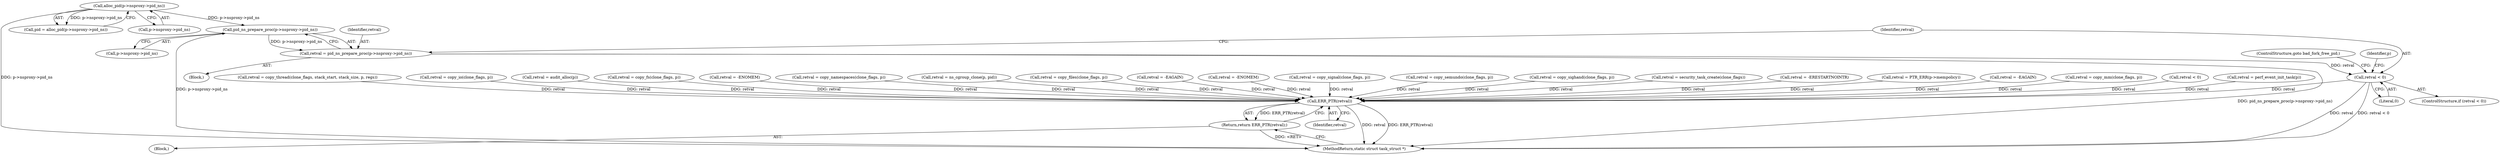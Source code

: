 digraph "0_linux_b69f2292063d2caf37ca9aec7d63ded203701bf3_1@pointer" {
"1000655" [label="(Call,pid_ns_prepare_proc(p->nsproxy->pid_ns))"];
"1000638" [label="(Call,alloc_pid(p->nsproxy->pid_ns))"];
"1000653" [label="(Call,retval = pid_ns_prepare_proc(p->nsproxy->pid_ns))"];
"1000662" [label="(Call,retval < 0)"];
"1001149" [label="(Call,ERR_PTR(retval))"];
"1001148" [label="(Return,return ERR_PTR(retval);)"];
"1000653" [label="(Call,retval = pid_ns_prepare_proc(p->nsproxy->pid_ns))"];
"1000595" [label="(Call,retval = copy_mm(clone_flags, p))"];
"1000274" [label="(Call,retval < 0)"];
"1000546" [label="(Call,retval = perf_event_init_task(p))"];
"1000615" [label="(Call,retval = copy_thread(clone_flags, stack_start, stack_size, p, regs))"];
"1000655" [label="(Call,pid_ns_prepare_proc(p->nsproxy->pid_ns))"];
"1000609" [label="(Call,retval = copy_io(clone_flags, p))"];
"1000554" [label="(Call,retval = audit_alloc(p))"];
"1000636" [label="(Call,pid = alloc_pid(p->nsproxy->pid_ns))"];
"1000639" [label="(Call,p->nsproxy->pid_ns)"];
"1000130" [label="(Block,)"];
"1001148" [label="(Return,return ERR_PTR(retval);)"];
"1001151" [label="(MethodReturn,static struct task_struct *)"];
"1000664" [label="(Literal,0)"];
"1000654" [label="(Identifier,retval)"];
"1000668" [label="(Identifier,p)"];
"1000656" [label="(Call,p->nsproxy->pid_ns)"];
"1001150" [label="(Identifier,retval)"];
"1000574" [label="(Call,retval = copy_fs(clone_flags, p))"];
"1001149" [label="(Call,ERR_PTR(retval))"];
"1000200" [label="(Call,retval = -ENOMEM)"];
"1000602" [label="(Call,retval = copy_namespaces(clone_flags, p))"];
"1000661" [label="(ControlStructure,if (retval < 0))"];
"1000699" [label="(Call,retval = ns_cgroup_clone(p, pid))"];
"1000567" [label="(Call,retval = copy_files(clone_flags, p))"];
"1000278" [label="(Call,retval = -EAGAIN)"];
"1000632" [label="(Call,retval = -ENOMEM)"];
"1000588" [label="(Call,retval = copy_signal(clone_flags, p))"];
"1000560" [label="(Call,retval = copy_semundo(clone_flags, p))"];
"1000652" [label="(Block,)"];
"1000663" [label="(Identifier,retval)"];
"1000581" [label="(Call,retval = copy_sighand(clone_flags, p))"];
"1000193" [label="(Call,retval = security_task_create(clone_flags))"];
"1000638" [label="(Call,alloc_pid(p->nsproxy->pid_ns))"];
"1000665" [label="(ControlStructure,goto bad_fork_free_pid;)"];
"1000905" [label="(Call,retval = -ERESTARTNOINTR)"];
"1000434" [label="(Call,retval = PTR_ERR(p->mempolicy))"];
"1000226" [label="(Call,retval = -EAGAIN)"];
"1000662" [label="(Call,retval < 0)"];
"1000655" -> "1000653"  [label="AST: "];
"1000655" -> "1000656"  [label="CFG: "];
"1000656" -> "1000655"  [label="AST: "];
"1000653" -> "1000655"  [label="CFG: "];
"1000655" -> "1001151"  [label="DDG: p->nsproxy->pid_ns"];
"1000655" -> "1000653"  [label="DDG: p->nsproxy->pid_ns"];
"1000638" -> "1000655"  [label="DDG: p->nsproxy->pid_ns"];
"1000638" -> "1000636"  [label="AST: "];
"1000638" -> "1000639"  [label="CFG: "];
"1000639" -> "1000638"  [label="AST: "];
"1000636" -> "1000638"  [label="CFG: "];
"1000638" -> "1001151"  [label="DDG: p->nsproxy->pid_ns"];
"1000638" -> "1000636"  [label="DDG: p->nsproxy->pid_ns"];
"1000653" -> "1000652"  [label="AST: "];
"1000654" -> "1000653"  [label="AST: "];
"1000663" -> "1000653"  [label="CFG: "];
"1000653" -> "1001151"  [label="DDG: pid_ns_prepare_proc(p->nsproxy->pid_ns)"];
"1000653" -> "1000662"  [label="DDG: retval"];
"1000662" -> "1000661"  [label="AST: "];
"1000662" -> "1000664"  [label="CFG: "];
"1000663" -> "1000662"  [label="AST: "];
"1000664" -> "1000662"  [label="AST: "];
"1000665" -> "1000662"  [label="CFG: "];
"1000668" -> "1000662"  [label="CFG: "];
"1000662" -> "1001151"  [label="DDG: retval"];
"1000662" -> "1001151"  [label="DDG: retval < 0"];
"1000662" -> "1001149"  [label="DDG: retval"];
"1001149" -> "1001148"  [label="AST: "];
"1001149" -> "1001150"  [label="CFG: "];
"1001150" -> "1001149"  [label="AST: "];
"1001148" -> "1001149"  [label="CFG: "];
"1001149" -> "1001151"  [label="DDG: retval"];
"1001149" -> "1001151"  [label="DDG: ERR_PTR(retval)"];
"1001149" -> "1001148"  [label="DDG: ERR_PTR(retval)"];
"1000574" -> "1001149"  [label="DDG: retval"];
"1000699" -> "1001149"  [label="DDG: retval"];
"1000905" -> "1001149"  [label="DDG: retval"];
"1000632" -> "1001149"  [label="DDG: retval"];
"1000581" -> "1001149"  [label="DDG: retval"];
"1000434" -> "1001149"  [label="DDG: retval"];
"1000546" -> "1001149"  [label="DDG: retval"];
"1000602" -> "1001149"  [label="DDG: retval"];
"1000278" -> "1001149"  [label="DDG: retval"];
"1000560" -> "1001149"  [label="DDG: retval"];
"1000588" -> "1001149"  [label="DDG: retval"];
"1000193" -> "1001149"  [label="DDG: retval"];
"1000200" -> "1001149"  [label="DDG: retval"];
"1000226" -> "1001149"  [label="DDG: retval"];
"1000274" -> "1001149"  [label="DDG: retval"];
"1000567" -> "1001149"  [label="DDG: retval"];
"1000609" -> "1001149"  [label="DDG: retval"];
"1000615" -> "1001149"  [label="DDG: retval"];
"1000554" -> "1001149"  [label="DDG: retval"];
"1000595" -> "1001149"  [label="DDG: retval"];
"1001148" -> "1000130"  [label="AST: "];
"1001151" -> "1001148"  [label="CFG: "];
"1001148" -> "1001151"  [label="DDG: <RET>"];
}
